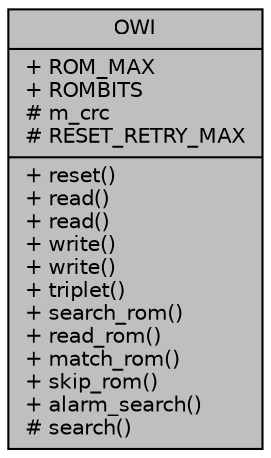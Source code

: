 digraph "OWI"
{
  edge [fontname="Helvetica",fontsize="10",labelfontname="Helvetica",labelfontsize="10"];
  node [fontname="Helvetica",fontsize="10",shape=record];
  Node1 [label="{OWI\n|+ ROM_MAX\l+ ROMBITS\l# m_crc\l# RESET_RETRY_MAX\l|+ reset()\l+ read()\l+ read()\l+ write()\l+ write()\l+ triplet()\l+ search_rom()\l+ read_rom()\l+ match_rom()\l+ skip_rom()\l+ alarm_search()\l# search()\l}",height=0.2,width=0.4,color="black", fillcolor="grey75", style="filled", fontcolor="black"];
}
